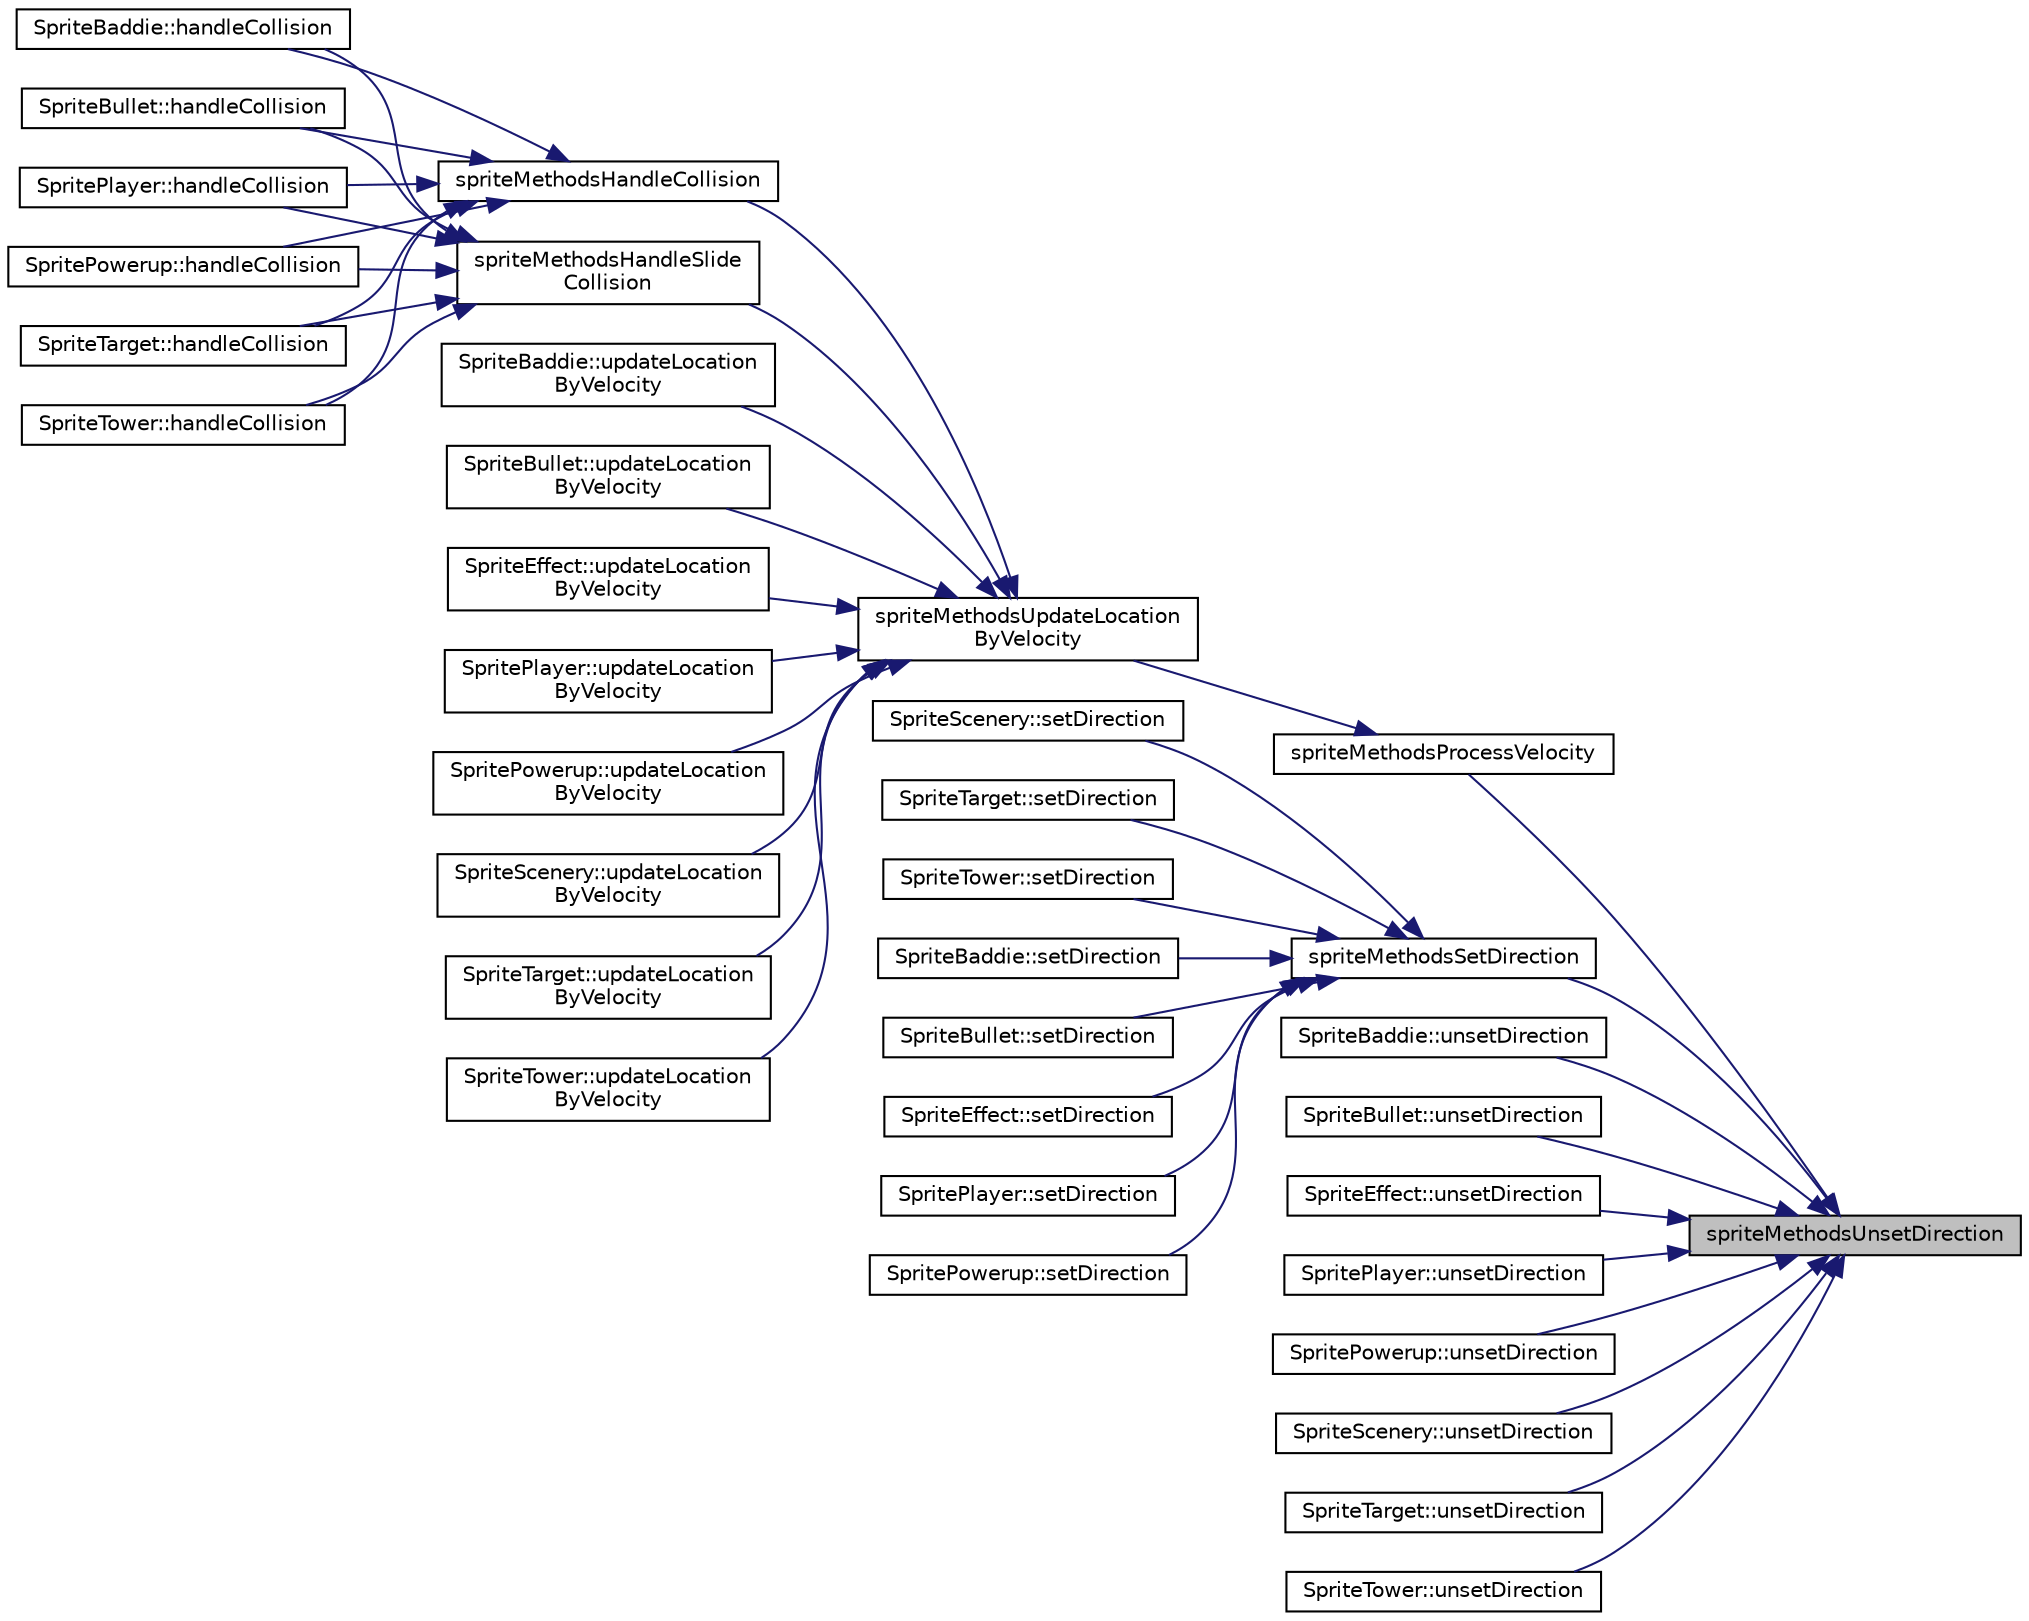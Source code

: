 digraph "spriteMethodsUnsetDirection"
{
 // LATEX_PDF_SIZE
  edge [fontname="Helvetica",fontsize="10",labelfontname="Helvetica",labelfontsize="10"];
  node [fontname="Helvetica",fontsize="10",shape=record];
  rankdir="RL";
  Node1 [label="spriteMethodsUnsetDirection",height=0.2,width=0.4,color="black", fillcolor="grey75", style="filled", fontcolor="black",tooltip=" "];
  Node1 -> Node2 [dir="back",color="midnightblue",fontsize="10",style="solid"];
  Node2 [label="spriteMethodsProcessVelocity",height=0.2,width=0.4,color="black", fillcolor="white", style="filled",URL="$_sprite_methods_8cpp.html#aeeb638f491479788f7fc1973890bf6f5",tooltip=" "];
  Node2 -> Node3 [dir="back",color="midnightblue",fontsize="10",style="solid"];
  Node3 [label="spriteMethodsUpdateLocation\lByVelocity",height=0.2,width=0.4,color="black", fillcolor="white", style="filled",URL="$_sprite_methods_8cpp.html#a7bd12ba2a61a229814542d103d51d167",tooltip=" "];
  Node3 -> Node4 [dir="back",color="midnightblue",fontsize="10",style="solid"];
  Node4 [label="spriteMethodsHandleCollision",height=0.2,width=0.4,color="black", fillcolor="white", style="filled",URL="$_sprite_methods_8cpp.html#a771d26785a516650e09230082cbd1cf3",tooltip=" "];
  Node4 -> Node5 [dir="back",color="midnightblue",fontsize="10",style="solid"];
  Node5 [label="SpriteBaddie::handleCollision",height=0.2,width=0.4,color="black", fillcolor="white", style="filled",URL="$class_sprite_baddie.html#a60bbe30beb1bf5943694f935b110c808",tooltip=" "];
  Node4 -> Node6 [dir="back",color="midnightblue",fontsize="10",style="solid"];
  Node6 [label="SpriteBullet::handleCollision",height=0.2,width=0.4,color="black", fillcolor="white", style="filled",URL="$class_sprite_bullet.html#a7c7c0503738d74276ee80912cef20962",tooltip=" "];
  Node4 -> Node7 [dir="back",color="midnightblue",fontsize="10",style="solid"];
  Node7 [label="SpritePlayer::handleCollision",height=0.2,width=0.4,color="black", fillcolor="white", style="filled",URL="$class_sprite_player.html#a9e8152889fe27b4376fae23a6055490f",tooltip=" "];
  Node4 -> Node8 [dir="back",color="midnightblue",fontsize="10",style="solid"];
  Node8 [label="SpritePowerup::handleCollision",height=0.2,width=0.4,color="black", fillcolor="white", style="filled",URL="$class_sprite_powerup.html#ac789945b1a0990271bc0ca3c342c0c9b",tooltip=" "];
  Node4 -> Node9 [dir="back",color="midnightblue",fontsize="10",style="solid"];
  Node9 [label="SpriteTarget::handleCollision",height=0.2,width=0.4,color="black", fillcolor="white", style="filled",URL="$class_sprite_target.html#a877fd83c0bf93e3575d9868c185a1c19",tooltip=" "];
  Node4 -> Node10 [dir="back",color="midnightblue",fontsize="10",style="solid"];
  Node10 [label="SpriteTower::handleCollision",height=0.2,width=0.4,color="black", fillcolor="white", style="filled",URL="$class_sprite_tower.html#ad3ac4a8d843a960e5a2901bc5ffeb7da",tooltip=" "];
  Node3 -> Node11 [dir="back",color="midnightblue",fontsize="10",style="solid"];
  Node11 [label="spriteMethodsHandleSlide\lCollision",height=0.2,width=0.4,color="black", fillcolor="white", style="filled",URL="$_sprite_methods_8cpp.html#a6bfdc270d6c5c1b5fa1144a98e8f27d8",tooltip=" "];
  Node11 -> Node5 [dir="back",color="midnightblue",fontsize="10",style="solid"];
  Node11 -> Node6 [dir="back",color="midnightblue",fontsize="10",style="solid"];
  Node11 -> Node7 [dir="back",color="midnightblue",fontsize="10",style="solid"];
  Node11 -> Node8 [dir="back",color="midnightblue",fontsize="10",style="solid"];
  Node11 -> Node9 [dir="back",color="midnightblue",fontsize="10",style="solid"];
  Node11 -> Node10 [dir="back",color="midnightblue",fontsize="10",style="solid"];
  Node3 -> Node12 [dir="back",color="midnightblue",fontsize="10",style="solid"];
  Node12 [label="SpriteBaddie::updateLocation\lByVelocity",height=0.2,width=0.4,color="black", fillcolor="white", style="filled",URL="$class_sprite_baddie.html#a32a1912537109a8f1c0e368dccb14c52",tooltip=" "];
  Node3 -> Node13 [dir="back",color="midnightblue",fontsize="10",style="solid"];
  Node13 [label="SpriteBullet::updateLocation\lByVelocity",height=0.2,width=0.4,color="black", fillcolor="white", style="filled",URL="$class_sprite_bullet.html#afb1c86c42b5b994f0ab0a056fa1ca901",tooltip=" "];
  Node3 -> Node14 [dir="back",color="midnightblue",fontsize="10",style="solid"];
  Node14 [label="SpriteEffect::updateLocation\lByVelocity",height=0.2,width=0.4,color="black", fillcolor="white", style="filled",URL="$class_sprite_effect.html#a84c8ba20d8068a554218cca755b857a9",tooltip=" "];
  Node3 -> Node15 [dir="back",color="midnightblue",fontsize="10",style="solid"];
  Node15 [label="SpritePlayer::updateLocation\lByVelocity",height=0.2,width=0.4,color="black", fillcolor="white", style="filled",URL="$class_sprite_player.html#af3700f3fc0f40e29fa0a9196a18e7c64",tooltip=" "];
  Node3 -> Node16 [dir="back",color="midnightblue",fontsize="10",style="solid"];
  Node16 [label="SpritePowerup::updateLocation\lByVelocity",height=0.2,width=0.4,color="black", fillcolor="white", style="filled",URL="$class_sprite_powerup.html#a4e3e5795029538a98d4a6ff03743d34a",tooltip=" "];
  Node3 -> Node17 [dir="back",color="midnightblue",fontsize="10",style="solid"];
  Node17 [label="SpriteScenery::updateLocation\lByVelocity",height=0.2,width=0.4,color="black", fillcolor="white", style="filled",URL="$class_sprite_scenery.html#abba275bd237192b880ace831d6168ab7",tooltip=" "];
  Node3 -> Node18 [dir="back",color="midnightblue",fontsize="10",style="solid"];
  Node18 [label="SpriteTarget::updateLocation\lByVelocity",height=0.2,width=0.4,color="black", fillcolor="white", style="filled",URL="$class_sprite_target.html#ad90756fb498f268c3c5a84c6da19c34e",tooltip=" "];
  Node3 -> Node19 [dir="back",color="midnightblue",fontsize="10",style="solid"];
  Node19 [label="SpriteTower::updateLocation\lByVelocity",height=0.2,width=0.4,color="black", fillcolor="white", style="filled",URL="$class_sprite_tower.html#a9315e73bdb663f19ea9de13e24259f25",tooltip=" "];
  Node1 -> Node20 [dir="back",color="midnightblue",fontsize="10",style="solid"];
  Node20 [label="spriteMethodsSetDirection",height=0.2,width=0.4,color="black", fillcolor="white", style="filled",URL="$_sprite_methods_8cpp.html#a4c96beb223e046f6218f0c1f20146363",tooltip=" "];
  Node20 -> Node21 [dir="back",color="midnightblue",fontsize="10",style="solid"];
  Node21 [label="SpriteBaddie::setDirection",height=0.2,width=0.4,color="black", fillcolor="white", style="filled",URL="$class_sprite_baddie.html#acccbe788a97e4f258591876667a54be6",tooltip=" "];
  Node20 -> Node22 [dir="back",color="midnightblue",fontsize="10",style="solid"];
  Node22 [label="SpriteBullet::setDirection",height=0.2,width=0.4,color="black", fillcolor="white", style="filled",URL="$class_sprite_bullet.html#a37d5432b8f54e7227f67c24be77d7a8b",tooltip=" "];
  Node20 -> Node23 [dir="back",color="midnightblue",fontsize="10",style="solid"];
  Node23 [label="SpriteEffect::setDirection",height=0.2,width=0.4,color="black", fillcolor="white", style="filled",URL="$class_sprite_effect.html#aa2a06f41cd7898436c199585002b674e",tooltip=" "];
  Node20 -> Node24 [dir="back",color="midnightblue",fontsize="10",style="solid"];
  Node24 [label="SpritePlayer::setDirection",height=0.2,width=0.4,color="black", fillcolor="white", style="filled",URL="$class_sprite_player.html#a5f6dffbdc6833ba6afe1b80b127b161f",tooltip=" "];
  Node20 -> Node25 [dir="back",color="midnightblue",fontsize="10",style="solid"];
  Node25 [label="SpritePowerup::setDirection",height=0.2,width=0.4,color="black", fillcolor="white", style="filled",URL="$class_sprite_powerup.html#a64f158a81d7617777975a5afdc960986",tooltip=" "];
  Node20 -> Node26 [dir="back",color="midnightblue",fontsize="10",style="solid"];
  Node26 [label="SpriteScenery::setDirection",height=0.2,width=0.4,color="black", fillcolor="white", style="filled",URL="$class_sprite_scenery.html#ab1191de0caa8c5c54edff6957e946ecf",tooltip=" "];
  Node20 -> Node27 [dir="back",color="midnightblue",fontsize="10",style="solid"];
  Node27 [label="SpriteTarget::setDirection",height=0.2,width=0.4,color="black", fillcolor="white", style="filled",URL="$class_sprite_target.html#a619d12cad9aff35f3a59d90644ae4541",tooltip=" "];
  Node20 -> Node28 [dir="back",color="midnightblue",fontsize="10",style="solid"];
  Node28 [label="SpriteTower::setDirection",height=0.2,width=0.4,color="black", fillcolor="white", style="filled",URL="$class_sprite_tower.html#a5e2540290dcc05dfec271b345a354f82",tooltip=" "];
  Node1 -> Node29 [dir="back",color="midnightblue",fontsize="10",style="solid"];
  Node29 [label="SpriteBaddie::unsetDirection",height=0.2,width=0.4,color="black", fillcolor="white", style="filled",URL="$class_sprite_baddie.html#a54ab66cbff62f0826b3024a5cc5176b9",tooltip=" "];
  Node1 -> Node30 [dir="back",color="midnightblue",fontsize="10",style="solid"];
  Node30 [label="SpriteBullet::unsetDirection",height=0.2,width=0.4,color="black", fillcolor="white", style="filled",URL="$class_sprite_bullet.html#ab2c6375a14da065ebd1d74c35dcba2cd",tooltip=" "];
  Node1 -> Node31 [dir="back",color="midnightblue",fontsize="10",style="solid"];
  Node31 [label="SpriteEffect::unsetDirection",height=0.2,width=0.4,color="black", fillcolor="white", style="filled",URL="$class_sprite_effect.html#a502b606e803489204103bd9ea0253295",tooltip=" "];
  Node1 -> Node32 [dir="back",color="midnightblue",fontsize="10",style="solid"];
  Node32 [label="SpritePlayer::unsetDirection",height=0.2,width=0.4,color="black", fillcolor="white", style="filled",URL="$class_sprite_player.html#ad696231d49a032ecaabb86d0489e2f3e",tooltip=" "];
  Node1 -> Node33 [dir="back",color="midnightblue",fontsize="10",style="solid"];
  Node33 [label="SpritePowerup::unsetDirection",height=0.2,width=0.4,color="black", fillcolor="white", style="filled",URL="$class_sprite_powerup.html#ab0b52d1f5176621d660f271bc9d1ad78",tooltip=" "];
  Node1 -> Node34 [dir="back",color="midnightblue",fontsize="10",style="solid"];
  Node34 [label="SpriteScenery::unsetDirection",height=0.2,width=0.4,color="black", fillcolor="white", style="filled",URL="$class_sprite_scenery.html#a7c7d6c755325082bb9727b97fc28138a",tooltip=" "];
  Node1 -> Node35 [dir="back",color="midnightblue",fontsize="10",style="solid"];
  Node35 [label="SpriteTarget::unsetDirection",height=0.2,width=0.4,color="black", fillcolor="white", style="filled",URL="$class_sprite_target.html#a55f7ddbfbe1e03084bbf8172d306f579",tooltip=" "];
  Node1 -> Node36 [dir="back",color="midnightblue",fontsize="10",style="solid"];
  Node36 [label="SpriteTower::unsetDirection",height=0.2,width=0.4,color="black", fillcolor="white", style="filled",URL="$class_sprite_tower.html#a13b5db8331055a380a29c1b734a310ec",tooltip=" "];
}
